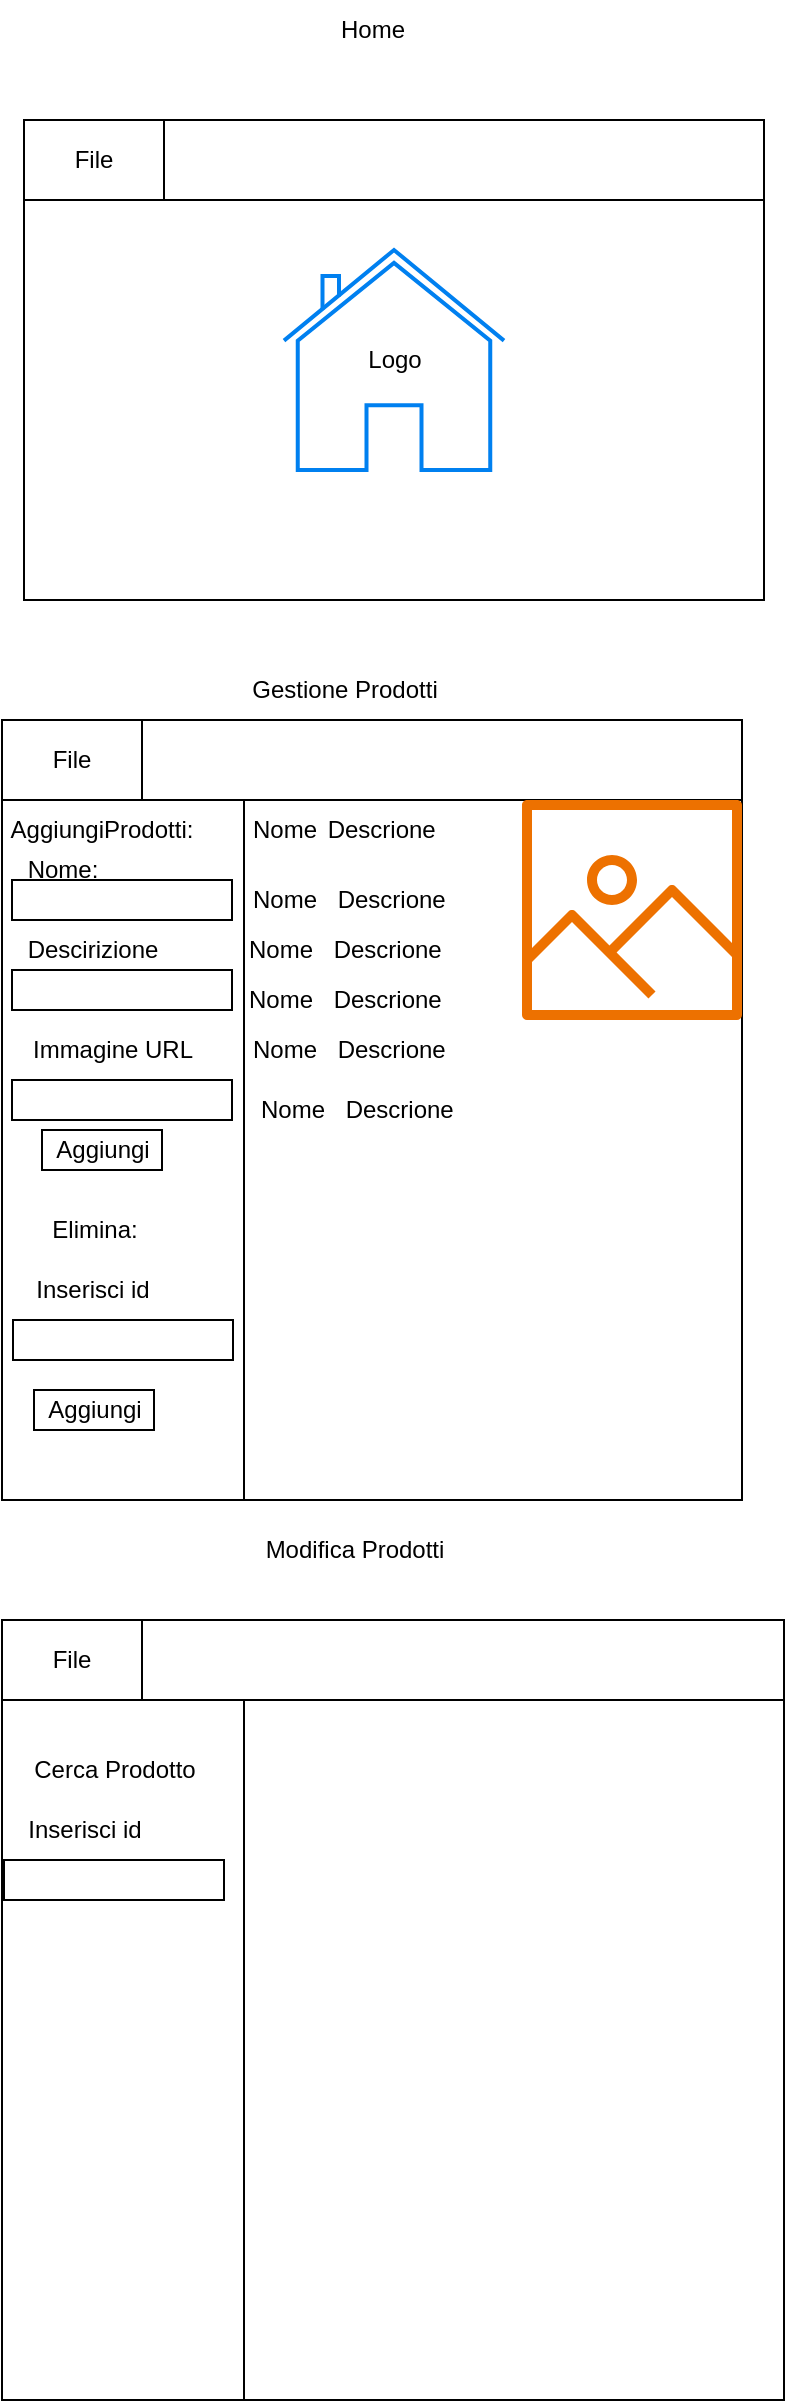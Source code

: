<mxfile version="24.0.4" type="device">
  <diagram name="Pagina-1" id="fX2CFx2KtuKL5CcIog7e">
    <mxGraphModel dx="1050" dy="621" grid="1" gridSize="10" guides="1" tooltips="1" connect="1" arrows="1" fold="1" page="1" pageScale="1" pageWidth="827" pageHeight="1169" math="0" shadow="0">
      <root>
        <mxCell id="0" />
        <mxCell id="1" parent="0" />
        <mxCell id="hA16RhmbgFJ-1JKQtbI3-1" value="" style="rounded=0;whiteSpace=wrap;html=1;" parent="1" vertex="1">
          <mxGeometry x="230" y="130" width="370" height="240" as="geometry" />
        </mxCell>
        <mxCell id="hA16RhmbgFJ-1JKQtbI3-2" value="" style="rounded=0;whiteSpace=wrap;html=1;" parent="1" vertex="1">
          <mxGeometry x="230" y="130" width="370" height="40" as="geometry" />
        </mxCell>
        <mxCell id="hA16RhmbgFJ-1JKQtbI3-3" value="" style="html=1;verticalLabelPosition=bottom;align=center;labelBackgroundColor=#ffffff;verticalAlign=top;strokeWidth=2;strokeColor=#0080F0;shadow=0;dashed=0;shape=mxgraph.ios7.icons.home;" parent="1" vertex="1">
          <mxGeometry x="360" y="195" width="110" height="110" as="geometry" />
        </mxCell>
        <mxCell id="hA16RhmbgFJ-1JKQtbI3-4" value="Logo" style="text;html=1;align=center;verticalAlign=middle;resizable=0;points=[];autosize=1;strokeColor=none;fillColor=none;" parent="1" vertex="1">
          <mxGeometry x="390" y="235" width="50" height="30" as="geometry" />
        </mxCell>
        <mxCell id="hA16RhmbgFJ-1JKQtbI3-7" value="File" style="rounded=0;whiteSpace=wrap;html=1;" parent="1" vertex="1">
          <mxGeometry x="230" y="130" width="70" height="40" as="geometry" />
        </mxCell>
        <mxCell id="hA16RhmbgFJ-1JKQtbI3-8" value="Home" style="text;html=1;align=center;verticalAlign=middle;resizable=0;points=[];autosize=1;strokeColor=none;fillColor=none;" parent="1" vertex="1">
          <mxGeometry x="374" y="70" width="60" height="30" as="geometry" />
        </mxCell>
        <mxCell id="hA16RhmbgFJ-1JKQtbI3-9" value="Gestione Prodotti" style="text;html=1;align=center;verticalAlign=middle;resizable=0;points=[];autosize=1;strokeColor=none;fillColor=none;" parent="1" vertex="1">
          <mxGeometry x="330" y="400" width="120" height="30" as="geometry" />
        </mxCell>
        <mxCell id="hA16RhmbgFJ-1JKQtbI3-10" value="" style="rounded=0;whiteSpace=wrap;html=1;" parent="1" vertex="1">
          <mxGeometry x="219" y="430" width="370" height="390" as="geometry" />
        </mxCell>
        <mxCell id="hA16RhmbgFJ-1JKQtbI3-11" value="" style="rounded=0;whiteSpace=wrap;html=1;" parent="1" vertex="1">
          <mxGeometry x="219" y="430" width="370" height="40" as="geometry" />
        </mxCell>
        <mxCell id="hA16RhmbgFJ-1JKQtbI3-14" value="File" style="rounded=0;whiteSpace=wrap;html=1;" parent="1" vertex="1">
          <mxGeometry x="219" y="430" width="70" height="40" as="geometry" />
        </mxCell>
        <mxCell id="hA16RhmbgFJ-1JKQtbI3-15" value="." style="rounded=0;whiteSpace=wrap;html=1;" parent="1" vertex="1">
          <mxGeometry x="219" y="470" width="121" height="350" as="geometry" />
        </mxCell>
        <mxCell id="hA16RhmbgFJ-1JKQtbI3-16" value="&lt;div&gt;AggiungiProdotti:&lt;/div&gt;" style="text;html=1;align=center;verticalAlign=middle;whiteSpace=wrap;rounded=0;" parent="1" vertex="1">
          <mxGeometry x="239" y="470" width="60" height="30" as="geometry" />
        </mxCell>
        <mxCell id="hA16RhmbgFJ-1JKQtbI3-18" value="Descrione&amp;nbsp;" style="text;html=1;align=center;verticalAlign=middle;resizable=0;points=[];autosize=1;strokeColor=none;fillColor=none;" parent="1" vertex="1">
          <mxGeometry x="370" y="470" width="80" height="30" as="geometry" />
        </mxCell>
        <mxCell id="hA16RhmbgFJ-1JKQtbI3-19" value="Nome" style="text;html=1;align=center;verticalAlign=middle;resizable=0;points=[];autosize=1;strokeColor=none;fillColor=none;" parent="1" vertex="1">
          <mxGeometry x="330" y="470" width="60" height="30" as="geometry" />
        </mxCell>
        <mxCell id="hA16RhmbgFJ-1JKQtbI3-21" value="" style="sketch=0;outlineConnect=0;fontColor=#232F3E;gradientColor=none;fillColor=#ED7100;strokeColor=none;dashed=0;verticalLabelPosition=bottom;verticalAlign=top;align=center;html=1;fontSize=12;fontStyle=0;aspect=fixed;pointerEvents=1;shape=mxgraph.aws4.container_registry_image;" parent="1" vertex="1">
          <mxGeometry x="479" y="470" width="110" height="110" as="geometry" />
        </mxCell>
        <mxCell id="hA16RhmbgFJ-1JKQtbI3-23" value="Nome:" style="text;html=1;align=center;verticalAlign=middle;resizable=0;points=[];autosize=1;strokeColor=none;fillColor=none;" parent="1" vertex="1">
          <mxGeometry x="219" y="490" width="60" height="30" as="geometry" />
        </mxCell>
        <mxCell id="hA16RhmbgFJ-1JKQtbI3-24" value="Descirizione" style="text;html=1;align=center;verticalAlign=middle;resizable=0;points=[];autosize=1;strokeColor=none;fillColor=none;" parent="1" vertex="1">
          <mxGeometry x="219" y="530" width="90" height="30" as="geometry" />
        </mxCell>
        <mxCell id="hA16RhmbgFJ-1JKQtbI3-25" value="Immagine URL" style="text;html=1;align=center;verticalAlign=middle;resizable=0;points=[];autosize=1;strokeColor=none;fillColor=none;" parent="1" vertex="1">
          <mxGeometry x="224" y="580" width="100" height="30" as="geometry" />
        </mxCell>
        <mxCell id="hA16RhmbgFJ-1JKQtbI3-26" value="" style="rounded=0;whiteSpace=wrap;html=1;" parent="1" vertex="1">
          <mxGeometry x="224" y="510" width="110" height="20" as="geometry" />
        </mxCell>
        <mxCell id="hA16RhmbgFJ-1JKQtbI3-27" value="" style="rounded=0;whiteSpace=wrap;html=1;" parent="1" vertex="1">
          <mxGeometry x="224" y="555" width="110" height="20" as="geometry" />
        </mxCell>
        <mxCell id="hA16RhmbgFJ-1JKQtbI3-28" value="" style="rounded=0;whiteSpace=wrap;html=1;" parent="1" vertex="1">
          <mxGeometry x="224" y="610" width="110" height="20" as="geometry" />
        </mxCell>
        <mxCell id="hA16RhmbgFJ-1JKQtbI3-29" value="" style="rounded=0;whiteSpace=wrap;html=1;" parent="1" vertex="1">
          <mxGeometry x="219" y="880" width="391" height="390" as="geometry" />
        </mxCell>
        <mxCell id="hA16RhmbgFJ-1JKQtbI3-30" value="" style="rounded=0;whiteSpace=wrap;html=1;" parent="1" vertex="1">
          <mxGeometry x="219" y="880" width="391" height="40" as="geometry" />
        </mxCell>
        <mxCell id="hA16RhmbgFJ-1JKQtbI3-33" value="File" style="rounded=0;whiteSpace=wrap;html=1;" parent="1" vertex="1">
          <mxGeometry x="219" y="880" width="70" height="40" as="geometry" />
        </mxCell>
        <mxCell id="hA16RhmbgFJ-1JKQtbI3-34" value="Modifica Prodotti" style="text;html=1;align=center;verticalAlign=middle;resizable=0;points=[];autosize=1;strokeColor=none;fillColor=none;" parent="1" vertex="1">
          <mxGeometry x="340" y="830" width="110" height="30" as="geometry" />
        </mxCell>
        <mxCell id="hA16RhmbgFJ-1JKQtbI3-38" value="" style="rounded=0;whiteSpace=wrap;html=1;" parent="1" vertex="1">
          <mxGeometry x="224.5" y="730" width="110" height="20" as="geometry" />
        </mxCell>
        <mxCell id="hA16RhmbgFJ-1JKQtbI3-39" value="Elimina:" style="text;html=1;align=center;verticalAlign=middle;resizable=0;points=[];autosize=1;strokeColor=none;fillColor=none;" parent="1" vertex="1">
          <mxGeometry x="230" y="670" width="70" height="30" as="geometry" />
        </mxCell>
        <mxCell id="hA16RhmbgFJ-1JKQtbI3-41" value="Inserisci id" style="text;html=1;align=center;verticalAlign=middle;resizable=0;points=[];autosize=1;strokeColor=none;fillColor=none;" parent="1" vertex="1">
          <mxGeometry x="224" y="700" width="80" height="30" as="geometry" />
        </mxCell>
        <mxCell id="hA16RhmbgFJ-1JKQtbI3-42" value="" style="rounded=0;whiteSpace=wrap;html=1;" parent="1" vertex="1">
          <mxGeometry x="239" y="635" width="60" height="20" as="geometry" />
        </mxCell>
        <mxCell id="hA16RhmbgFJ-1JKQtbI3-43" value="Aggiungi" style="text;html=1;align=center;verticalAlign=middle;resizable=0;points=[];autosize=1;strokeColor=none;fillColor=none;" parent="1" vertex="1">
          <mxGeometry x="234" y="630" width="70" height="30" as="geometry" />
        </mxCell>
        <mxCell id="hA16RhmbgFJ-1JKQtbI3-44" value="" style="rounded=0;whiteSpace=wrap;html=1;" parent="1" vertex="1">
          <mxGeometry x="235" y="765" width="60" height="20" as="geometry" />
        </mxCell>
        <mxCell id="hA16RhmbgFJ-1JKQtbI3-45" value="Aggiungi" style="text;html=1;align=center;verticalAlign=middle;resizable=0;points=[];autosize=1;strokeColor=none;fillColor=none;" parent="1" vertex="1">
          <mxGeometry x="230" y="760" width="70" height="30" as="geometry" />
        </mxCell>
        <mxCell id="eNfB7iAQRxViW-wkv7wu-1" value="Descrione&amp;nbsp;" style="text;html=1;align=center;verticalAlign=middle;resizable=0;points=[];autosize=1;strokeColor=none;fillColor=none;" vertex="1" parent="1">
          <mxGeometry x="375" y="505" width="80" height="30" as="geometry" />
        </mxCell>
        <mxCell id="eNfB7iAQRxViW-wkv7wu-2" value="Nome" style="text;html=1;align=center;verticalAlign=middle;resizable=0;points=[];autosize=1;strokeColor=none;fillColor=none;" vertex="1" parent="1">
          <mxGeometry x="330" y="505" width="60" height="30" as="geometry" />
        </mxCell>
        <mxCell id="eNfB7iAQRxViW-wkv7wu-3" value="Descrione&amp;nbsp;" style="text;html=1;align=center;verticalAlign=middle;resizable=0;points=[];autosize=1;strokeColor=none;fillColor=none;" vertex="1" parent="1">
          <mxGeometry x="372.5" y="530" width="80" height="30" as="geometry" />
        </mxCell>
        <mxCell id="eNfB7iAQRxViW-wkv7wu-4" value="Nome" style="text;html=1;align=center;verticalAlign=middle;resizable=0;points=[];autosize=1;strokeColor=none;fillColor=none;" vertex="1" parent="1">
          <mxGeometry x="327.5" y="530" width="60" height="30" as="geometry" />
        </mxCell>
        <mxCell id="eNfB7iAQRxViW-wkv7wu-5" value="Descrione&amp;nbsp;" style="text;html=1;align=center;verticalAlign=middle;resizable=0;points=[];autosize=1;strokeColor=none;fillColor=none;" vertex="1" parent="1">
          <mxGeometry x="372.5" y="555" width="80" height="30" as="geometry" />
        </mxCell>
        <mxCell id="eNfB7iAQRxViW-wkv7wu-6" value="Nome" style="text;html=1;align=center;verticalAlign=middle;resizable=0;points=[];autosize=1;strokeColor=none;fillColor=none;" vertex="1" parent="1">
          <mxGeometry x="327.5" y="555" width="60" height="30" as="geometry" />
        </mxCell>
        <mxCell id="eNfB7iAQRxViW-wkv7wu-7" value="Descrione&amp;nbsp;" style="text;html=1;align=center;verticalAlign=middle;resizable=0;points=[];autosize=1;strokeColor=none;fillColor=none;" vertex="1" parent="1">
          <mxGeometry x="375" y="580" width="80" height="30" as="geometry" />
        </mxCell>
        <mxCell id="eNfB7iAQRxViW-wkv7wu-8" value="Nome" style="text;html=1;align=center;verticalAlign=middle;resizable=0;points=[];autosize=1;strokeColor=none;fillColor=none;" vertex="1" parent="1">
          <mxGeometry x="330" y="580" width="60" height="30" as="geometry" />
        </mxCell>
        <mxCell id="eNfB7iAQRxViW-wkv7wu-9" value="Descrione&amp;nbsp;" style="text;html=1;align=center;verticalAlign=middle;resizable=0;points=[];autosize=1;strokeColor=none;fillColor=none;" vertex="1" parent="1">
          <mxGeometry x="379" y="610" width="80" height="30" as="geometry" />
        </mxCell>
        <mxCell id="eNfB7iAQRxViW-wkv7wu-10" value="Nome" style="text;html=1;align=center;verticalAlign=middle;resizable=0;points=[];autosize=1;strokeColor=none;fillColor=none;" vertex="1" parent="1">
          <mxGeometry x="334" y="610" width="60" height="30" as="geometry" />
        </mxCell>
        <mxCell id="eNfB7iAQRxViW-wkv7wu-12" value="" style="rounded=0;whiteSpace=wrap;html=1;" vertex="1" parent="1">
          <mxGeometry x="219" y="920" width="121" height="350" as="geometry" />
        </mxCell>
        <mxCell id="eNfB7iAQRxViW-wkv7wu-13" value="Cerca Prodotto" style="text;html=1;align=center;verticalAlign=middle;resizable=0;points=[];autosize=1;strokeColor=none;fillColor=none;" vertex="1" parent="1">
          <mxGeometry x="224.5" y="940" width="100" height="30" as="geometry" />
        </mxCell>
        <mxCell id="eNfB7iAQRxViW-wkv7wu-14" value="Inserisci id" style="text;html=1;align=center;verticalAlign=middle;resizable=0;points=[];autosize=1;strokeColor=none;fillColor=none;" vertex="1" parent="1">
          <mxGeometry x="219.5" y="970" width="80" height="30" as="geometry" />
        </mxCell>
        <mxCell id="eNfB7iAQRxViW-wkv7wu-15" value="" style="rounded=0;whiteSpace=wrap;html=1;" vertex="1" parent="1">
          <mxGeometry x="220" y="1000" width="110" height="20" as="geometry" />
        </mxCell>
      </root>
    </mxGraphModel>
  </diagram>
</mxfile>
